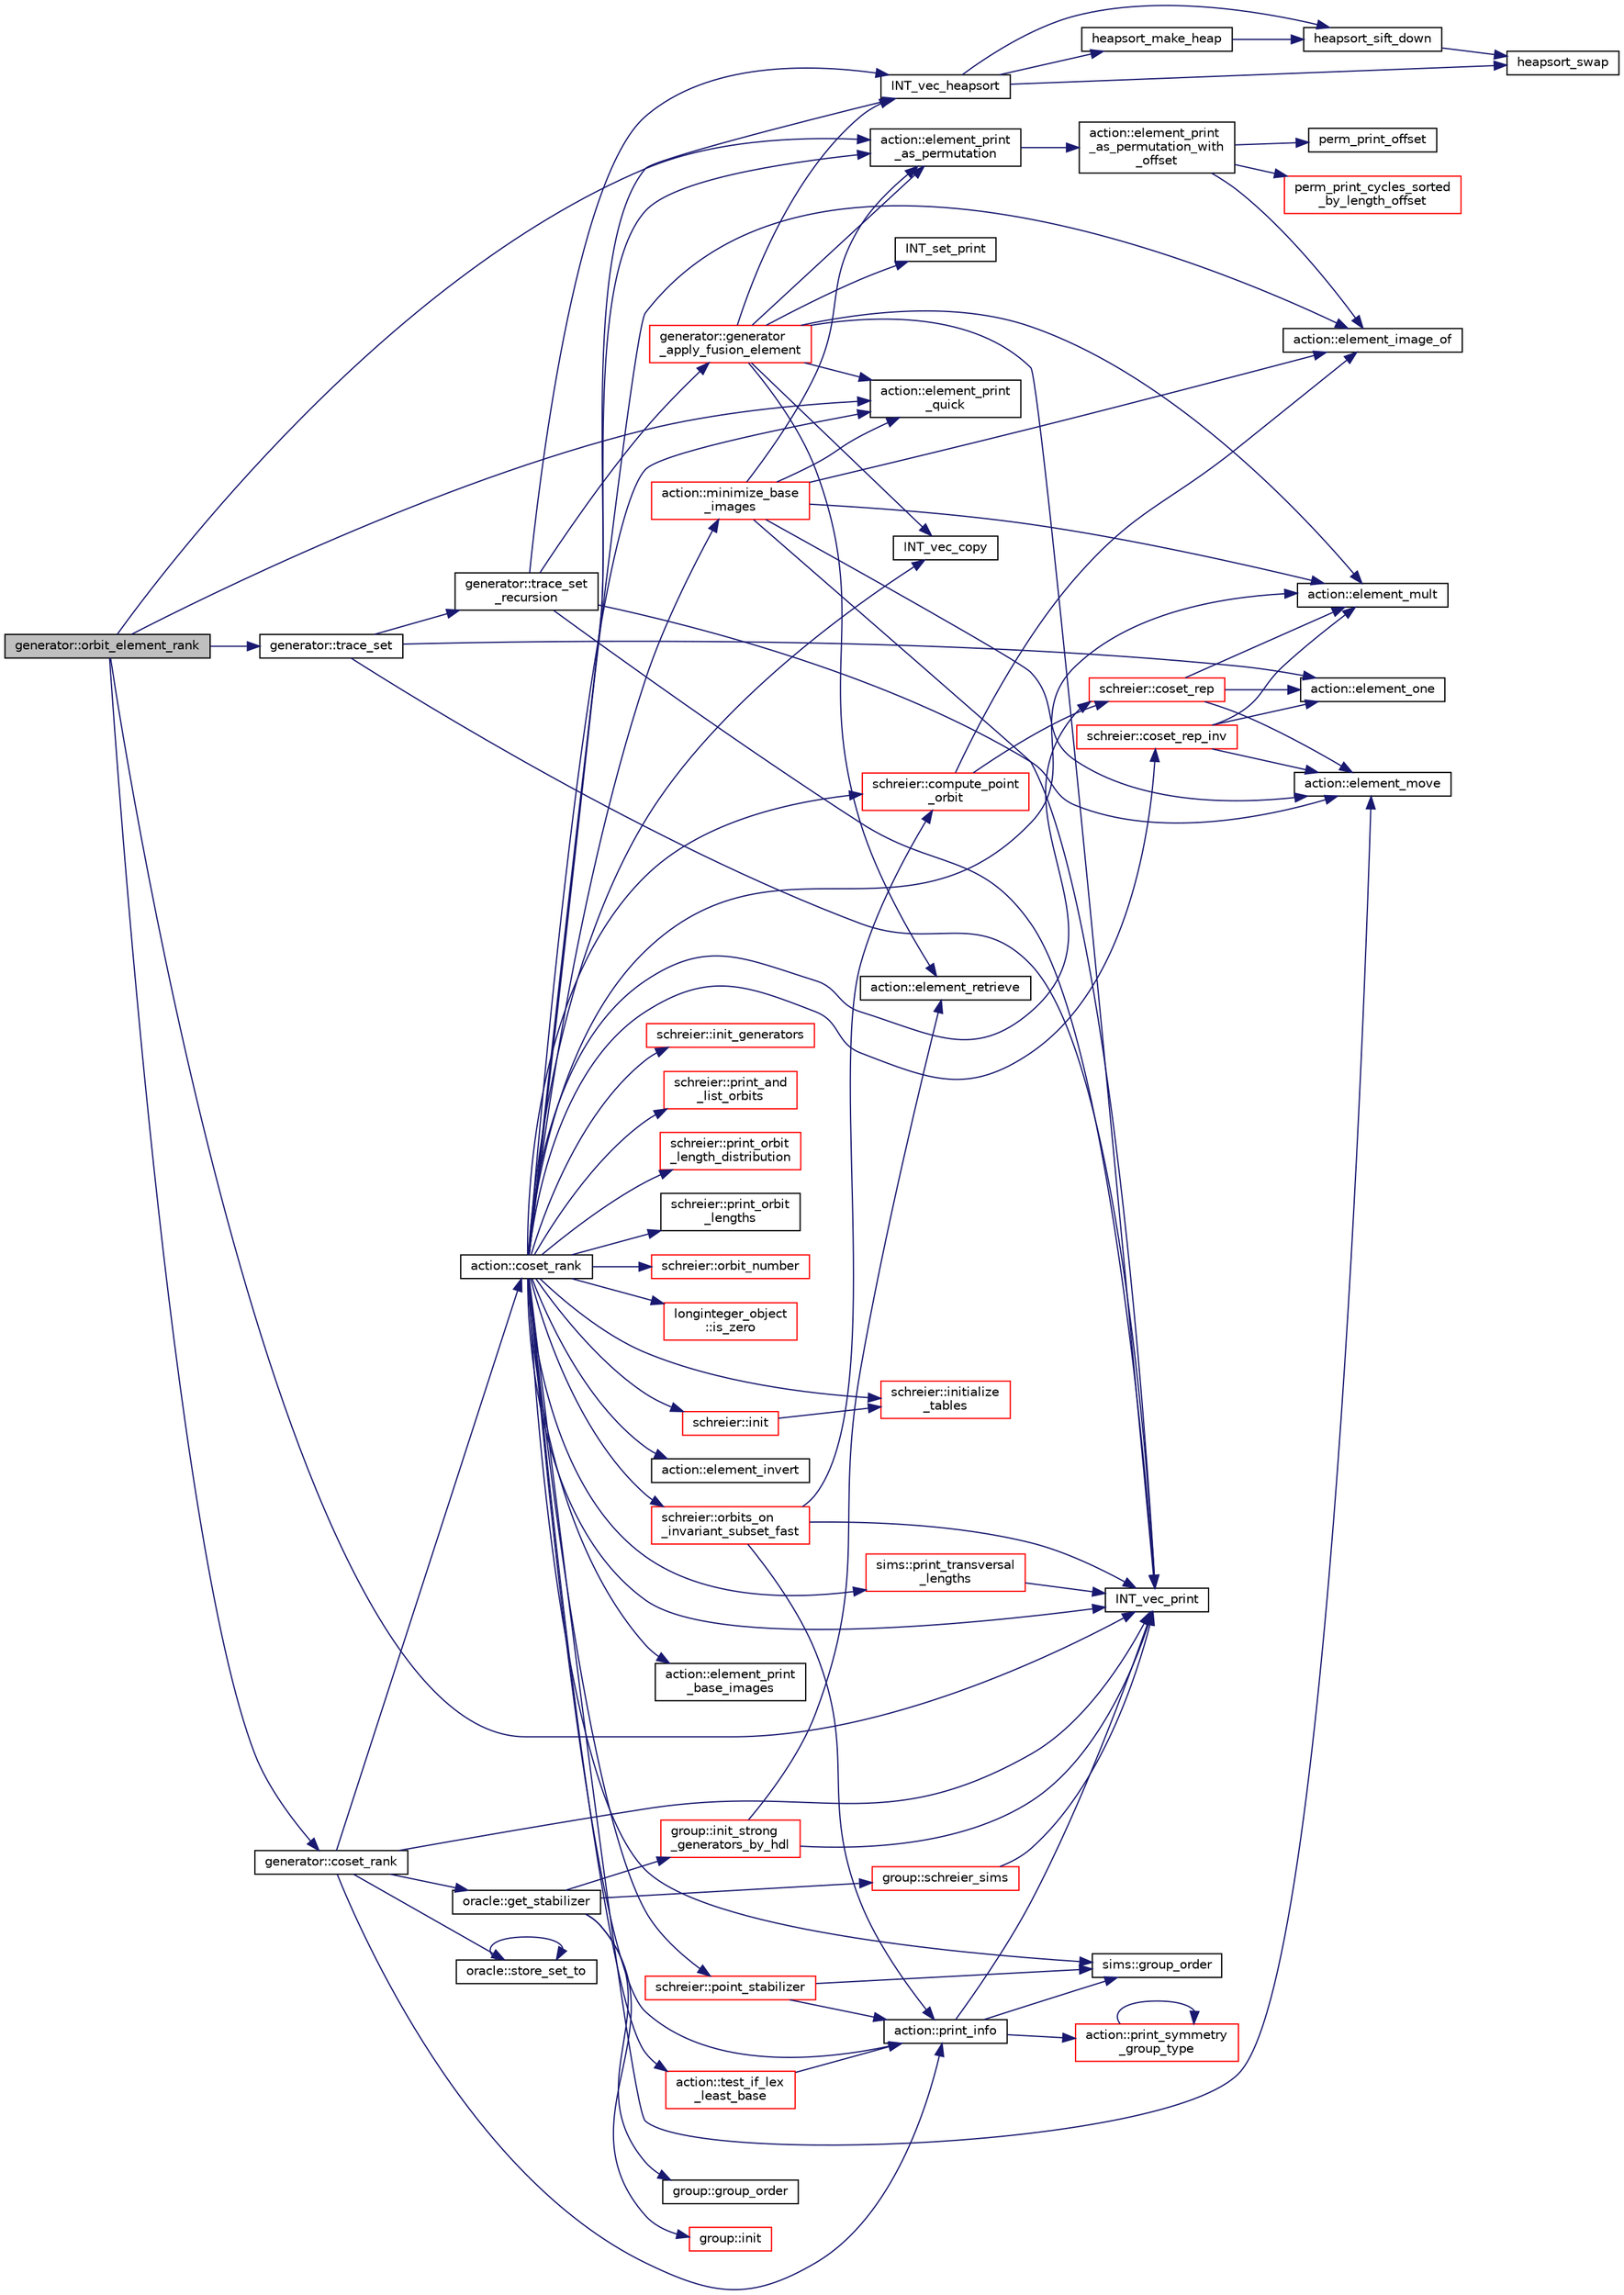 digraph "generator::orbit_element_rank"
{
  edge [fontname="Helvetica",fontsize="10",labelfontname="Helvetica",labelfontsize="10"];
  node [fontname="Helvetica",fontsize="10",shape=record];
  rankdir="LR";
  Node14342 [label="generator::orbit_element_rank",height=0.2,width=0.4,color="black", fillcolor="grey75", style="filled", fontcolor="black"];
  Node14342 -> Node14343 [color="midnightblue",fontsize="10",style="solid",fontname="Helvetica"];
  Node14343 [label="INT_vec_print",height=0.2,width=0.4,color="black", fillcolor="white", style="filled",URL="$df/dbf/sajeeb_8_c.html#a79a5901af0b47dd0d694109543c027fe"];
  Node14342 -> Node14344 [color="midnightblue",fontsize="10",style="solid",fontname="Helvetica"];
  Node14344 [label="generator::trace_set",height=0.2,width=0.4,color="black", fillcolor="white", style="filled",URL="$d7/d73/classgenerator.html#ae34b55cbb999d9b2aa9dacc8748de0b2"];
  Node14344 -> Node14343 [color="midnightblue",fontsize="10",style="solid",fontname="Helvetica"];
  Node14344 -> Node14345 [color="midnightblue",fontsize="10",style="solid",fontname="Helvetica"];
  Node14345 [label="action::element_one",height=0.2,width=0.4,color="black", fillcolor="white", style="filled",URL="$d2/d86/classaction.html#a780a105daf04d6d1fe7e2f63b3c88e3b"];
  Node14344 -> Node14346 [color="midnightblue",fontsize="10",style="solid",fontname="Helvetica"];
  Node14346 [label="generator::trace_set\l_recursion",height=0.2,width=0.4,color="black", fillcolor="white", style="filled",URL="$d7/d73/classgenerator.html#aede118133e199ff6a1a381c7da8366b4"];
  Node14346 -> Node14343 [color="midnightblue",fontsize="10",style="solid",fontname="Helvetica"];
  Node14346 -> Node14347 [color="midnightblue",fontsize="10",style="solid",fontname="Helvetica"];
  Node14347 [label="INT_vec_heapsort",height=0.2,width=0.4,color="black", fillcolor="white", style="filled",URL="$d5/de2/foundations_2data__structures_2data__structures_8h.html#a3590ad9987f801fbfc94634300182f39"];
  Node14347 -> Node14348 [color="midnightblue",fontsize="10",style="solid",fontname="Helvetica"];
  Node14348 [label="heapsort_make_heap",height=0.2,width=0.4,color="black", fillcolor="white", style="filled",URL="$d4/dd7/sorting_8_c.html#a42f24453d7d77eeb1338ebd1a13cfdbb"];
  Node14348 -> Node14349 [color="midnightblue",fontsize="10",style="solid",fontname="Helvetica"];
  Node14349 [label="heapsort_sift_down",height=0.2,width=0.4,color="black", fillcolor="white", style="filled",URL="$d4/dd7/sorting_8_c.html#a65cbb1a6a3f01f511673705437ddc18b"];
  Node14349 -> Node14350 [color="midnightblue",fontsize="10",style="solid",fontname="Helvetica"];
  Node14350 [label="heapsort_swap",height=0.2,width=0.4,color="black", fillcolor="white", style="filled",URL="$d4/dd7/sorting_8_c.html#a8f048362e6065297b19b6975bcbbfcc6"];
  Node14347 -> Node14350 [color="midnightblue",fontsize="10",style="solid",fontname="Helvetica"];
  Node14347 -> Node14349 [color="midnightblue",fontsize="10",style="solid",fontname="Helvetica"];
  Node14346 -> Node14351 [color="midnightblue",fontsize="10",style="solid",fontname="Helvetica"];
  Node14351 [label="generator::generator\l_apply_fusion_element",height=0.2,width=0.4,color="red", fillcolor="white", style="filled",URL="$d7/d73/classgenerator.html#a5e555672da45c6fbc2c5b2d2aa9bb537"];
  Node14351 -> Node14352 [color="midnightblue",fontsize="10",style="solid",fontname="Helvetica"];
  Node14352 [label="INT_set_print",height=0.2,width=0.4,color="black", fillcolor="white", style="filled",URL="$df/dbf/sajeeb_8_c.html#a97614645ec11df30e0e896367f91ffd9"];
  Node14351 -> Node14353 [color="midnightblue",fontsize="10",style="solid",fontname="Helvetica"];
  Node14353 [label="action::element_retrieve",height=0.2,width=0.4,color="black", fillcolor="white", style="filled",URL="$d2/d86/classaction.html#ad28f6f8810ffbad64c1490f78e51e2b1"];
  Node14351 -> Node14354 [color="midnightblue",fontsize="10",style="solid",fontname="Helvetica"];
  Node14354 [label="action::element_print\l_quick",height=0.2,width=0.4,color="black", fillcolor="white", style="filled",URL="$d2/d86/classaction.html#a4844680cf6750396f76494a28655265b"];
  Node14351 -> Node14355 [color="midnightblue",fontsize="10",style="solid",fontname="Helvetica"];
  Node14355 [label="action::element_print\l_as_permutation",height=0.2,width=0.4,color="black", fillcolor="white", style="filled",URL="$d2/d86/classaction.html#a2975618a8203187b688a67c947150bb8"];
  Node14355 -> Node14356 [color="midnightblue",fontsize="10",style="solid",fontname="Helvetica"];
  Node14356 [label="action::element_print\l_as_permutation_with\l_offset",height=0.2,width=0.4,color="black", fillcolor="white", style="filled",URL="$d2/d86/classaction.html#addd61d869434abaad431124a6d858396"];
  Node14356 -> Node14357 [color="midnightblue",fontsize="10",style="solid",fontname="Helvetica"];
  Node14357 [label="action::element_image_of",height=0.2,width=0.4,color="black", fillcolor="white", style="filled",URL="$d2/d86/classaction.html#ae09559d4537a048fc860f8a74a31393d"];
  Node14356 -> Node14358 [color="midnightblue",fontsize="10",style="solid",fontname="Helvetica"];
  Node14358 [label="perm_print_offset",height=0.2,width=0.4,color="black", fillcolor="white", style="filled",URL="$d2/d7c/combinatorics_8_c.html#ab87deef2ba9e4d2ce386a19eeaffecf3"];
  Node14356 -> Node14359 [color="midnightblue",fontsize="10",style="solid",fontname="Helvetica"];
  Node14359 [label="perm_print_cycles_sorted\l_by_length_offset",height=0.2,width=0.4,color="red", fillcolor="white", style="filled",URL="$d5/d90/action__global_8_c.html#a9d1f2e34879c04dbc45d08984a8066e3"];
  Node14351 -> Node14343 [color="midnightblue",fontsize="10",style="solid",fontname="Helvetica"];
  Node14351 -> Node14368 [color="midnightblue",fontsize="10",style="solid",fontname="Helvetica"];
  Node14368 [label="action::element_mult",height=0.2,width=0.4,color="black", fillcolor="white", style="filled",URL="$d2/d86/classaction.html#ae9e36b2cae1f0f7bd7144097fa9a34b3"];
  Node14351 -> Node14387 [color="midnightblue",fontsize="10",style="solid",fontname="Helvetica"];
  Node14387 [label="INT_vec_copy",height=0.2,width=0.4,color="black", fillcolor="white", style="filled",URL="$df/dbf/sajeeb_8_c.html#ac2d875e27e009af6ec04d17254d11075"];
  Node14351 -> Node14347 [color="midnightblue",fontsize="10",style="solid",fontname="Helvetica"];
  Node14346 -> Node14365 [color="midnightblue",fontsize="10",style="solid",fontname="Helvetica"];
  Node14365 [label="action::element_move",height=0.2,width=0.4,color="black", fillcolor="white", style="filled",URL="$d2/d86/classaction.html#a550947491bbb534d3d7951f50198a874"];
  Node14342 -> Node14354 [color="midnightblue",fontsize="10",style="solid",fontname="Helvetica"];
  Node14342 -> Node14355 [color="midnightblue",fontsize="10",style="solid",fontname="Helvetica"];
  Node14342 -> Node14393 [color="midnightblue",fontsize="10",style="solid",fontname="Helvetica"];
  Node14393 [label="generator::coset_rank",height=0.2,width=0.4,color="black", fillcolor="white", style="filled",URL="$d7/d73/classgenerator.html#aee00240c0ae71885dd9d23b5423c56d9"];
  Node14393 -> Node14394 [color="midnightblue",fontsize="10",style="solid",fontname="Helvetica"];
  Node14394 [label="action::print_info",height=0.2,width=0.4,color="black", fillcolor="white", style="filled",URL="$d2/d86/classaction.html#a6f89e493e5c5a32e5c3b8963d438ce86"];
  Node14394 -> Node14395 [color="midnightblue",fontsize="10",style="solid",fontname="Helvetica"];
  Node14395 [label="action::print_symmetry\l_group_type",height=0.2,width=0.4,color="red", fillcolor="white", style="filled",URL="$d2/d86/classaction.html#aed811766c7e64fe2c853df8b0b67aa6e"];
  Node14395 -> Node14395 [color="midnightblue",fontsize="10",style="solid",fontname="Helvetica"];
  Node14394 -> Node14343 [color="midnightblue",fontsize="10",style="solid",fontname="Helvetica"];
  Node14394 -> Node14397 [color="midnightblue",fontsize="10",style="solid",fontname="Helvetica"];
  Node14397 [label="sims::group_order",height=0.2,width=0.4,color="black", fillcolor="white", style="filled",URL="$d9/df3/classsims.html#aa442445175656570fa35febbe790efad"];
  Node14393 -> Node14398 [color="midnightblue",fontsize="10",style="solid",fontname="Helvetica"];
  Node14398 [label="oracle::store_set_to",height=0.2,width=0.4,color="black", fillcolor="white", style="filled",URL="$d7/da7/classoracle.html#a4489d03d342f31d1e64632ce4d0e700d"];
  Node14398 -> Node14398 [color="midnightblue",fontsize="10",style="solid",fontname="Helvetica"];
  Node14393 -> Node14343 [color="midnightblue",fontsize="10",style="solid",fontname="Helvetica"];
  Node14393 -> Node14399 [color="midnightblue",fontsize="10",style="solid",fontname="Helvetica"];
  Node14399 [label="oracle::get_stabilizer",height=0.2,width=0.4,color="black", fillcolor="white", style="filled",URL="$d7/da7/classoracle.html#a66344906577c7688e2e5f3d0c5748d2c"];
  Node14399 -> Node14400 [color="midnightblue",fontsize="10",style="solid",fontname="Helvetica"];
  Node14400 [label="group::init",height=0.2,width=0.4,color="red", fillcolor="white", style="filled",URL="$d1/db7/classgroup.html#a9f5de0500658e265332c7f62c0d3962d"];
  Node14399 -> Node14402 [color="midnightblue",fontsize="10",style="solid",fontname="Helvetica"];
  Node14402 [label="group::init_strong\l_generators_by_hdl",height=0.2,width=0.4,color="red", fillcolor="white", style="filled",URL="$d1/db7/classgroup.html#a65100d600cfb0955dae3582a2d6a2532"];
  Node14402 -> Node14343 [color="midnightblue",fontsize="10",style="solid",fontname="Helvetica"];
  Node14402 -> Node14353 [color="midnightblue",fontsize="10",style="solid",fontname="Helvetica"];
  Node14399 -> Node14404 [color="midnightblue",fontsize="10",style="solid",fontname="Helvetica"];
  Node14404 [label="group::schreier_sims",height=0.2,width=0.4,color="red", fillcolor="white", style="filled",URL="$d1/db7/classgroup.html#a224ed784f302897ca0c0e578446afa08"];
  Node14404 -> Node14343 [color="midnightblue",fontsize="10",style="solid",fontname="Helvetica"];
  Node14399 -> Node14417 [color="midnightblue",fontsize="10",style="solid",fontname="Helvetica"];
  Node14417 [label="group::group_order",height=0.2,width=0.4,color="black", fillcolor="white", style="filled",URL="$d1/db7/classgroup.html#a2d70bcf6a1495e7fb8e16ba7dfadb725"];
  Node14393 -> Node14418 [color="midnightblue",fontsize="10",style="solid",fontname="Helvetica"];
  Node14418 [label="action::coset_rank",height=0.2,width=0.4,color="black", fillcolor="white", style="filled",URL="$d2/d86/classaction.html#a5757c5b9562366be88526cc943c015e0"];
  Node14418 -> Node14354 [color="midnightblue",fontsize="10",style="solid",fontname="Helvetica"];
  Node14418 -> Node14419 [color="midnightblue",fontsize="10",style="solid",fontname="Helvetica"];
  Node14419 [label="action::element_print\l_base_images",height=0.2,width=0.4,color="black", fillcolor="white", style="filled",URL="$d2/d86/classaction.html#a2b9adf554aaa2eb6caf62396133ecf35"];
  Node14418 -> Node14394 [color="midnightblue",fontsize="10",style="solid",fontname="Helvetica"];
  Node14418 -> Node14397 [color="midnightblue",fontsize="10",style="solid",fontname="Helvetica"];
  Node14418 -> Node14420 [color="midnightblue",fontsize="10",style="solid",fontname="Helvetica"];
  Node14420 [label="action::test_if_lex\l_least_base",height=0.2,width=0.4,color="red", fillcolor="white", style="filled",URL="$d2/d86/classaction.html#afb63a2be19013fcf35337553d7c08eda"];
  Node14420 -> Node14394 [color="midnightblue",fontsize="10",style="solid",fontname="Helvetica"];
  Node14418 -> Node14865 [color="midnightblue",fontsize="10",style="solid",fontname="Helvetica"];
  Node14865 [label="sims::print_transversal\l_lengths",height=0.2,width=0.4,color="red", fillcolor="white", style="filled",URL="$d9/df3/classsims.html#a122d9276cad4b4fbb8ea6f7831d43020"];
  Node14865 -> Node14343 [color="midnightblue",fontsize="10",style="solid",fontname="Helvetica"];
  Node14418 -> Node14867 [color="midnightblue",fontsize="10",style="solid",fontname="Helvetica"];
  Node14867 [label="schreier::init",height=0.2,width=0.4,color="red", fillcolor="white", style="filled",URL="$d3/dd6/classschreier.html#a7443bebde2aa08acae16c0ff29c9abcf"];
  Node14867 -> Node14868 [color="midnightblue",fontsize="10",style="solid",fontname="Helvetica"];
  Node14868 [label="schreier::initialize\l_tables",height=0.2,width=0.4,color="red", fillcolor="white", style="filled",URL="$d3/dd6/classschreier.html#acccc16670f88b14ddc69856cd5c0b36d"];
  Node14418 -> Node14868 [color="midnightblue",fontsize="10",style="solid",fontname="Helvetica"];
  Node14418 -> Node14870 [color="midnightblue",fontsize="10",style="solid",fontname="Helvetica"];
  Node14870 [label="schreier::init_generators",height=0.2,width=0.4,color="red", fillcolor="white", style="filled",URL="$d3/dd6/classschreier.html#a04fd581636085a7414e1b5d1004e44e0"];
  Node14418 -> Node14387 [color="midnightblue",fontsize="10",style="solid",fontname="Helvetica"];
  Node14418 -> Node14347 [color="midnightblue",fontsize="10",style="solid",fontname="Helvetica"];
  Node14418 -> Node14343 [color="midnightblue",fontsize="10",style="solid",fontname="Helvetica"];
  Node14418 -> Node14871 [color="midnightblue",fontsize="10",style="solid",fontname="Helvetica"];
  Node14871 [label="schreier::compute_point\l_orbit",height=0.2,width=0.4,color="red", fillcolor="white", style="filled",URL="$d3/dd6/classschreier.html#a429138e463c8c25dddd8557340ed9edd"];
  Node14871 -> Node14875 [color="midnightblue",fontsize="10",style="solid",fontname="Helvetica"];
  Node14875 [label="schreier::coset_rep",height=0.2,width=0.4,color="red", fillcolor="white", style="filled",URL="$d3/dd6/classschreier.html#a7889b8702372092df4fd05150ee8fdda"];
  Node14875 -> Node14368 [color="midnightblue",fontsize="10",style="solid",fontname="Helvetica"];
  Node14875 -> Node14365 [color="midnightblue",fontsize="10",style="solid",fontname="Helvetica"];
  Node14875 -> Node14345 [color="midnightblue",fontsize="10",style="solid",fontname="Helvetica"];
  Node14871 -> Node14357 [color="midnightblue",fontsize="10",style="solid",fontname="Helvetica"];
  Node14418 -> Node14876 [color="midnightblue",fontsize="10",style="solid",fontname="Helvetica"];
  Node14876 [label="schreier::print_and\l_list_orbits",height=0.2,width=0.4,color="red", fillcolor="white", style="filled",URL="$d3/dd6/classschreier.html#a601f9c08d5a6f37f849d22fa4e89d892"];
  Node14418 -> Node14877 [color="midnightblue",fontsize="10",style="solid",fontname="Helvetica"];
  Node14877 [label="schreier::orbits_on\l_invariant_subset_fast",height=0.2,width=0.4,color="red", fillcolor="white", style="filled",URL="$d3/dd6/classschreier.html#ada89df0b995b15f149a9aa3b2f571861"];
  Node14877 -> Node14394 [color="midnightblue",fontsize="10",style="solid",fontname="Helvetica"];
  Node14877 -> Node14871 [color="midnightblue",fontsize="10",style="solid",fontname="Helvetica"];
  Node14877 -> Node14343 [color="midnightblue",fontsize="10",style="solid",fontname="Helvetica"];
  Node14418 -> Node14879 [color="midnightblue",fontsize="10",style="solid",fontname="Helvetica"];
  Node14879 [label="schreier::print_orbit\l_length_distribution",height=0.2,width=0.4,color="red", fillcolor="white", style="filled",URL="$d3/dd6/classschreier.html#a0464626aa62056d355b34898518c4589"];
  Node14418 -> Node14882 [color="midnightblue",fontsize="10",style="solid",fontname="Helvetica"];
  Node14882 [label="schreier::print_orbit\l_lengths",height=0.2,width=0.4,color="black", fillcolor="white", style="filled",URL="$d3/dd6/classschreier.html#a8c7409ed71c0d8f234555eec3bc028a3"];
  Node14418 -> Node14365 [color="midnightblue",fontsize="10",style="solid",fontname="Helvetica"];
  Node14418 -> Node14357 [color="midnightblue",fontsize="10",style="solid",fontname="Helvetica"];
  Node14418 -> Node14767 [color="midnightblue",fontsize="10",style="solid",fontname="Helvetica"];
  Node14767 [label="schreier::orbit_number",height=0.2,width=0.4,color="red", fillcolor="white", style="filled",URL="$d3/dd6/classschreier.html#a65ae0e0466545deba181b987c27feb58"];
  Node14418 -> Node14883 [color="midnightblue",fontsize="10",style="solid",fontname="Helvetica"];
  Node14883 [label="longinteger_object\l::is_zero",height=0.2,width=0.4,color="red", fillcolor="white", style="filled",URL="$dd/d7e/classlonginteger__object.html#a0946732d08e5180a00480f4c40667101"];
  Node14418 -> Node14875 [color="midnightblue",fontsize="10",style="solid",fontname="Helvetica"];
  Node14418 -> Node14355 [color="midnightblue",fontsize="10",style="solid",fontname="Helvetica"];
  Node14418 -> Node14885 [color="midnightblue",fontsize="10",style="solid",fontname="Helvetica"];
  Node14885 [label="action::minimize_base\l_images",height=0.2,width=0.4,color="red", fillcolor="white", style="filled",URL="$d2/d86/classaction.html#a93d3f510f8678d02b8f246863b542317"];
  Node14885 -> Node14365 [color="midnightblue",fontsize="10",style="solid",fontname="Helvetica"];
  Node14885 -> Node14357 [color="midnightblue",fontsize="10",style="solid",fontname="Helvetica"];
  Node14885 -> Node14354 [color="midnightblue",fontsize="10",style="solid",fontname="Helvetica"];
  Node14885 -> Node14355 [color="midnightblue",fontsize="10",style="solid",fontname="Helvetica"];
  Node14885 -> Node14368 [color="midnightblue",fontsize="10",style="solid",fontname="Helvetica"];
  Node14885 -> Node14343 [color="midnightblue",fontsize="10",style="solid",fontname="Helvetica"];
  Node14418 -> Node14888 [color="midnightblue",fontsize="10",style="solid",fontname="Helvetica"];
  Node14888 [label="schreier::point_stabilizer",height=0.2,width=0.4,color="red", fillcolor="white", style="filled",URL="$d3/dd6/classschreier.html#a976a31dfe3238284d96fc200532c7077"];
  Node14888 -> Node14394 [color="midnightblue",fontsize="10",style="solid",fontname="Helvetica"];
  Node14888 -> Node14397 [color="midnightblue",fontsize="10",style="solid",fontname="Helvetica"];
  Node14418 -> Node14445 [color="midnightblue",fontsize="10",style="solid",fontname="Helvetica"];
  Node14445 [label="action::element_invert",height=0.2,width=0.4,color="black", fillcolor="white", style="filled",URL="$d2/d86/classaction.html#aa4bd01e338497714586636751fcef436"];
  Node14418 -> Node14368 [color="midnightblue",fontsize="10",style="solid",fontname="Helvetica"];
  Node14418 -> Node14891 [color="midnightblue",fontsize="10",style="solid",fontname="Helvetica"];
  Node14891 [label="schreier::coset_rep_inv",height=0.2,width=0.4,color="red", fillcolor="white", style="filled",URL="$d3/dd6/classschreier.html#a4b3a4e60ff456f94f3acf7c96acc40cc"];
  Node14891 -> Node14368 [color="midnightblue",fontsize="10",style="solid",fontname="Helvetica"];
  Node14891 -> Node14365 [color="midnightblue",fontsize="10",style="solid",fontname="Helvetica"];
  Node14891 -> Node14345 [color="midnightblue",fontsize="10",style="solid",fontname="Helvetica"];
}
